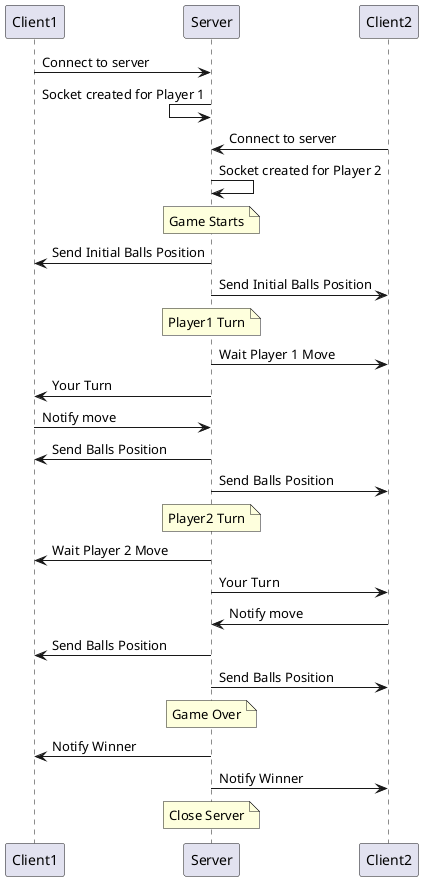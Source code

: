 @startuml Sequence

participant Client1 order 10
participant Server order 20
participant Client2 order 30

Client1 -> Server: Connect to server
Server <- Server: Socket created for Player 1

Client2 -> Server: Connect to server
Server -> Server: Socket created for Player 2

note over Server : Game Starts

Client1 <- Server: Send Initial Balls Position
Client2 <- Server: Send Initial Balls Position

note over Server: Player1 Turn

Client2 <- Server: Wait Player 1 Move

Client1 <- Server: Your Turn
Client1 -> Server: Notify move

Client1 <- Server: Send Balls Position
Client2 <- Server: Send Balls Position

note over Server: Player2 Turn

Client1 <- Server: Wait Player 2 Move

Client2 <- Server: Your Turn
Client2 -> Server: Notify move

Client1 <- Server: Send Balls Position
Client2 <- Server: Send Balls Position

note over Server: Game Over

Server -> Client1: Notify Winner
Server -> Client2: Notify Winner

note over Server: Close Server

@enduml
